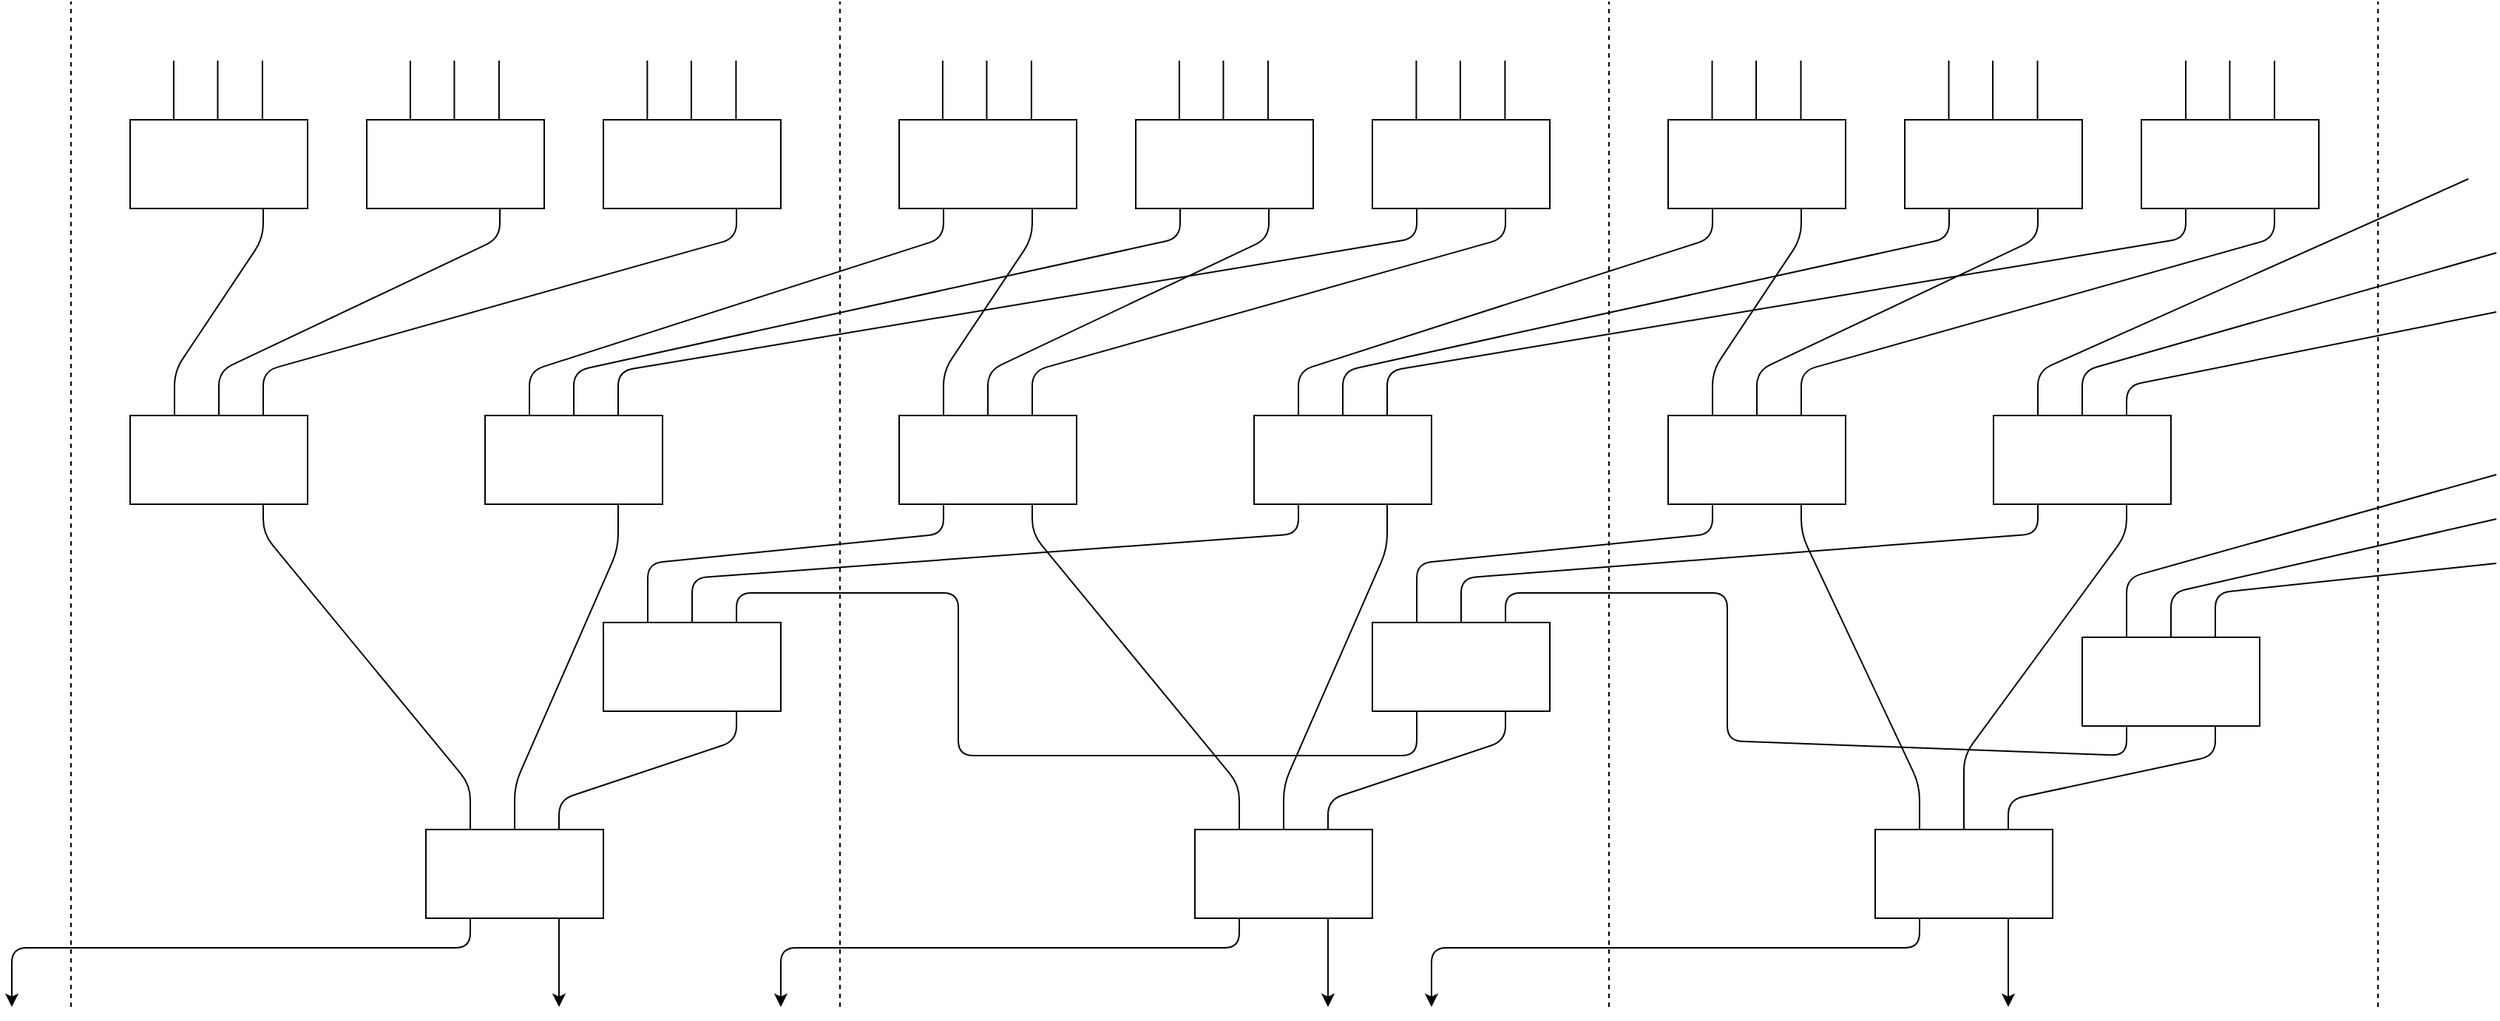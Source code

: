 <mxfile version="12.9.14" type="github"><diagram id="b7eLqLj3EvKyhnpj8nZf" name="Page-1"><mxGraphModel dx="3122" dy="728" grid="1" gridSize="10" guides="1" tooltips="1" connect="1" arrows="1" fold="1" page="1" pageScale="1" pageWidth="850" pageHeight="1100" math="0" shadow="0"><root><mxCell id="0"/><mxCell id="1" parent="0"/><mxCell id="1DGMJrVgc7je8S7qsRIU-1" value="" style="rounded=0;whiteSpace=wrap;html=1;" vertex="1" parent="1"><mxGeometry x="560" y="280" width="120" height="60" as="geometry"/></mxCell><mxCell id="1DGMJrVgc7je8S7qsRIU-2" value="" style="rounded=0;whiteSpace=wrap;html=1;" vertex="1" parent="1"><mxGeometry x="400" y="280" width="120" height="60" as="geometry"/></mxCell><mxCell id="1DGMJrVgc7je8S7qsRIU-3" value="" style="rounded=0;whiteSpace=wrap;html=1;" vertex="1" parent="1"><mxGeometry x="240" y="280" width="120" height="60" as="geometry"/></mxCell><mxCell id="1DGMJrVgc7je8S7qsRIU-4" value="" style="endArrow=none;dashed=1;html=1;" edge="1" parent="1"><mxGeometry width="50" height="50" relative="1" as="geometry"><mxPoint x="200" y="880" as="sourcePoint"/><mxPoint x="200" y="200" as="targetPoint"/></mxGeometry></mxCell><mxCell id="1DGMJrVgc7je8S7qsRIU-8" value="" style="rounded=0;whiteSpace=wrap;html=1;" vertex="1" parent="1"><mxGeometry x="40" y="280" width="120" height="60" as="geometry"/></mxCell><mxCell id="1DGMJrVgc7je8S7qsRIU-9" value="" style="rounded=0;whiteSpace=wrap;html=1;" vertex="1" parent="1"><mxGeometry x="-120" y="280" width="120" height="60" as="geometry"/></mxCell><mxCell id="1DGMJrVgc7je8S7qsRIU-10" value="" style="rounded=0;whiteSpace=wrap;html=1;" vertex="1" parent="1"><mxGeometry x="-280" y="280" width="120" height="60" as="geometry"/></mxCell><mxCell id="1DGMJrVgc7je8S7qsRIU-11" value="" style="endArrow=none;dashed=1;html=1;" edge="1" parent="1"><mxGeometry width="50" height="50" relative="1" as="geometry"><mxPoint x="-320" y="880" as="sourcePoint"/><mxPoint x="-320" y="200" as="targetPoint"/></mxGeometry></mxCell><mxCell id="1DGMJrVgc7je8S7qsRIU-12" value="" style="rounded=0;whiteSpace=wrap;html=1;" vertex="1" parent="1"><mxGeometry x="-480" y="280" width="120" height="60" as="geometry"/></mxCell><mxCell id="1DGMJrVgc7je8S7qsRIU-13" value="" style="rounded=0;whiteSpace=wrap;html=1;" vertex="1" parent="1"><mxGeometry x="-640" y="280" width="120" height="60" as="geometry"/></mxCell><mxCell id="1DGMJrVgc7je8S7qsRIU-14" value="" style="rounded=0;whiteSpace=wrap;html=1;" vertex="1" parent="1"><mxGeometry x="-800" y="280" width="120" height="60" as="geometry"/></mxCell><mxCell id="1DGMJrVgc7je8S7qsRIU-15" value="" style="endArrow=none;html=1;exitX=0.75;exitY=0;exitDx=0;exitDy=0;" edge="1" parent="1" source="1DGMJrVgc7je8S7qsRIU-1"><mxGeometry width="50" height="50" relative="1" as="geometry"><mxPoint x="660" y="270" as="sourcePoint"/><mxPoint x="650" y="240" as="targetPoint"/></mxGeometry></mxCell><mxCell id="1DGMJrVgc7je8S7qsRIU-16" value="" style="endArrow=none;html=1;exitX=0.75;exitY=0;exitDx=0;exitDy=0;" edge="1" parent="1"><mxGeometry width="50" height="50" relative="1" as="geometry"><mxPoint x="619.76" y="280" as="sourcePoint"/><mxPoint x="619.76" y="240" as="targetPoint"/></mxGeometry></mxCell><mxCell id="1DGMJrVgc7je8S7qsRIU-17" value="" style="endArrow=none;html=1;exitX=0.75;exitY=0;exitDx=0;exitDy=0;" edge="1" parent="1"><mxGeometry width="50" height="50" relative="1" as="geometry"><mxPoint x="590.0" y="280" as="sourcePoint"/><mxPoint x="590.0" y="240" as="targetPoint"/></mxGeometry></mxCell><mxCell id="1DGMJrVgc7je8S7qsRIU-18" value="" style="endArrow=none;html=1;exitX=0.75;exitY=0;exitDx=0;exitDy=0;" edge="1" parent="1"><mxGeometry width="50" height="50" relative="1" as="geometry"><mxPoint x="489.76" y="280" as="sourcePoint"/><mxPoint x="489.76" y="240" as="targetPoint"/></mxGeometry></mxCell><mxCell id="1DGMJrVgc7je8S7qsRIU-19" value="" style="endArrow=none;html=1;exitX=0.75;exitY=0;exitDx=0;exitDy=0;" edge="1" parent="1"><mxGeometry width="50" height="50" relative="1" as="geometry"><mxPoint x="459.52" y="280" as="sourcePoint"/><mxPoint x="459.52" y="240" as="targetPoint"/></mxGeometry></mxCell><mxCell id="1DGMJrVgc7je8S7qsRIU-20" value="" style="endArrow=none;html=1;exitX=0.75;exitY=0;exitDx=0;exitDy=0;" edge="1" parent="1"><mxGeometry width="50" height="50" relative="1" as="geometry"><mxPoint x="429.76" y="280" as="sourcePoint"/><mxPoint x="429.76" y="240" as="targetPoint"/></mxGeometry></mxCell><mxCell id="1DGMJrVgc7je8S7qsRIU-21" value="" style="endArrow=none;html=1;exitX=0.75;exitY=0;exitDx=0;exitDy=0;" edge="1" parent="1"><mxGeometry width="50" height="50" relative="1" as="geometry"><mxPoint x="329.76" y="280" as="sourcePoint"/><mxPoint x="329.76" y="240" as="targetPoint"/></mxGeometry></mxCell><mxCell id="1DGMJrVgc7je8S7qsRIU-22" value="" style="endArrow=none;html=1;exitX=0.75;exitY=0;exitDx=0;exitDy=0;" edge="1" parent="1"><mxGeometry width="50" height="50" relative="1" as="geometry"><mxPoint x="299.52" y="280" as="sourcePoint"/><mxPoint x="299.52" y="240" as="targetPoint"/></mxGeometry></mxCell><mxCell id="1DGMJrVgc7je8S7qsRIU-23" value="" style="endArrow=none;html=1;exitX=0.75;exitY=0;exitDx=0;exitDy=0;" edge="1" parent="1"><mxGeometry width="50" height="50" relative="1" as="geometry"><mxPoint x="269.76" y="280" as="sourcePoint"/><mxPoint x="269.76" y="240" as="targetPoint"/></mxGeometry></mxCell><mxCell id="1DGMJrVgc7je8S7qsRIU-24" value="" style="endArrow=none;html=1;exitX=0.75;exitY=0;exitDx=0;exitDy=0;" edge="1" parent="1"><mxGeometry width="50" height="50" relative="1" as="geometry"><mxPoint x="129.7" y="280.0" as="sourcePoint"/><mxPoint x="129.7" y="240" as="targetPoint"/></mxGeometry></mxCell><mxCell id="1DGMJrVgc7je8S7qsRIU-25" value="" style="endArrow=none;html=1;exitX=0.75;exitY=0;exitDx=0;exitDy=0;" edge="1" parent="1"><mxGeometry width="50" height="50" relative="1" as="geometry"><mxPoint x="99.46" y="280.0" as="sourcePoint"/><mxPoint x="99.46" y="240" as="targetPoint"/></mxGeometry></mxCell><mxCell id="1DGMJrVgc7je8S7qsRIU-26" value="" style="endArrow=none;html=1;exitX=0.75;exitY=0;exitDx=0;exitDy=0;" edge="1" parent="1"><mxGeometry width="50" height="50" relative="1" as="geometry"><mxPoint x="69.7" y="280.0" as="sourcePoint"/><mxPoint x="69.7" y="240" as="targetPoint"/></mxGeometry></mxCell><mxCell id="1DGMJrVgc7je8S7qsRIU-27" value="" style="endArrow=none;html=1;exitX=0.75;exitY=0;exitDx=0;exitDy=0;" edge="1" parent="1"><mxGeometry width="50" height="50" relative="1" as="geometry"><mxPoint x="-30.54" y="280.0" as="sourcePoint"/><mxPoint x="-30.54" y="240" as="targetPoint"/></mxGeometry></mxCell><mxCell id="1DGMJrVgc7je8S7qsRIU-28" value="" style="endArrow=none;html=1;exitX=0.75;exitY=0;exitDx=0;exitDy=0;" edge="1" parent="1"><mxGeometry width="50" height="50" relative="1" as="geometry"><mxPoint x="-60.78" y="280.0" as="sourcePoint"/><mxPoint x="-60.78" y="240" as="targetPoint"/></mxGeometry></mxCell><mxCell id="1DGMJrVgc7je8S7qsRIU-29" value="" style="endArrow=none;html=1;exitX=0.75;exitY=0;exitDx=0;exitDy=0;" edge="1" parent="1"><mxGeometry width="50" height="50" relative="1" as="geometry"><mxPoint x="-90.54" y="280.0" as="sourcePoint"/><mxPoint x="-90.54" y="240" as="targetPoint"/></mxGeometry></mxCell><mxCell id="1DGMJrVgc7je8S7qsRIU-30" value="" style="endArrow=none;html=1;exitX=0.75;exitY=0;exitDx=0;exitDy=0;" edge="1" parent="1"><mxGeometry width="50" height="50" relative="1" as="geometry"><mxPoint x="-190.54" y="280.0" as="sourcePoint"/><mxPoint x="-190.54" y="240" as="targetPoint"/></mxGeometry></mxCell><mxCell id="1DGMJrVgc7je8S7qsRIU-31" value="" style="endArrow=none;html=1;exitX=0.75;exitY=0;exitDx=0;exitDy=0;" edge="1" parent="1"><mxGeometry width="50" height="50" relative="1" as="geometry"><mxPoint x="-220.78" y="280.0" as="sourcePoint"/><mxPoint x="-220.78" y="240" as="targetPoint"/></mxGeometry></mxCell><mxCell id="1DGMJrVgc7je8S7qsRIU-32" value="" style="endArrow=none;html=1;exitX=0.75;exitY=0;exitDx=0;exitDy=0;" edge="1" parent="1"><mxGeometry width="50" height="50" relative="1" as="geometry"><mxPoint x="-250.54" y="280.0" as="sourcePoint"/><mxPoint x="-250.54" y="240" as="targetPoint"/></mxGeometry></mxCell><mxCell id="1DGMJrVgc7je8S7qsRIU-33" value="" style="endArrow=none;html=1;exitX=0.75;exitY=0;exitDx=0;exitDy=0;" edge="1" parent="1"><mxGeometry width="50" height="50" relative="1" as="geometry"><mxPoint x="-390.3" y="280.0" as="sourcePoint"/><mxPoint x="-390.3" y="240" as="targetPoint"/></mxGeometry></mxCell><mxCell id="1DGMJrVgc7je8S7qsRIU-34" value="" style="endArrow=none;html=1;exitX=0.75;exitY=0;exitDx=0;exitDy=0;" edge="1" parent="1"><mxGeometry width="50" height="50" relative="1" as="geometry"><mxPoint x="-420.54" y="280.0" as="sourcePoint"/><mxPoint x="-420.54" y="240" as="targetPoint"/></mxGeometry></mxCell><mxCell id="1DGMJrVgc7je8S7qsRIU-35" value="" style="endArrow=none;html=1;exitX=0.75;exitY=0;exitDx=0;exitDy=0;" edge="1" parent="1"><mxGeometry width="50" height="50" relative="1" as="geometry"><mxPoint x="-450.3" y="280.0" as="sourcePoint"/><mxPoint x="-450.3" y="240" as="targetPoint"/></mxGeometry></mxCell><mxCell id="1DGMJrVgc7je8S7qsRIU-36" value="" style="endArrow=none;html=1;exitX=0.75;exitY=0;exitDx=0;exitDy=0;" edge="1" parent="1"><mxGeometry width="50" height="50" relative="1" as="geometry"><mxPoint x="-550.54" y="280.0" as="sourcePoint"/><mxPoint x="-550.54" y="240" as="targetPoint"/></mxGeometry></mxCell><mxCell id="1DGMJrVgc7je8S7qsRIU-37" value="" style="endArrow=none;html=1;exitX=0.75;exitY=0;exitDx=0;exitDy=0;" edge="1" parent="1"><mxGeometry width="50" height="50" relative="1" as="geometry"><mxPoint x="-580.78" y="280.0" as="sourcePoint"/><mxPoint x="-580.78" y="240" as="targetPoint"/></mxGeometry></mxCell><mxCell id="1DGMJrVgc7je8S7qsRIU-38" value="" style="endArrow=none;html=1;exitX=0.75;exitY=0;exitDx=0;exitDy=0;" edge="1" parent="1"><mxGeometry width="50" height="50" relative="1" as="geometry"><mxPoint x="-610.54" y="280.0" as="sourcePoint"/><mxPoint x="-610.54" y="240" as="targetPoint"/></mxGeometry></mxCell><mxCell id="1DGMJrVgc7je8S7qsRIU-39" value="" style="endArrow=none;html=1;exitX=0.75;exitY=0;exitDx=0;exitDy=0;" edge="1" parent="1"><mxGeometry width="50" height="50" relative="1" as="geometry"><mxPoint x="-710.54" y="280.0" as="sourcePoint"/><mxPoint x="-710.54" y="240" as="targetPoint"/></mxGeometry></mxCell><mxCell id="1DGMJrVgc7je8S7qsRIU-40" value="" style="endArrow=none;html=1;exitX=0.75;exitY=0;exitDx=0;exitDy=0;" edge="1" parent="1"><mxGeometry width="50" height="50" relative="1" as="geometry"><mxPoint x="-740.78" y="280.0" as="sourcePoint"/><mxPoint x="-740.78" y="240" as="targetPoint"/></mxGeometry></mxCell><mxCell id="1DGMJrVgc7je8S7qsRIU-41" value="" style="endArrow=none;html=1;exitX=0.75;exitY=0;exitDx=0;exitDy=0;" edge="1" parent="1"><mxGeometry width="50" height="50" relative="1" as="geometry"><mxPoint x="-770.54" y="280.0" as="sourcePoint"/><mxPoint x="-770.54" y="240" as="targetPoint"/></mxGeometry></mxCell><mxCell id="1DGMJrVgc7je8S7qsRIU-42" value="" style="rounded=0;whiteSpace=wrap;html=1;" vertex="1" parent="1"><mxGeometry x="40" y="620" width="120" height="60" as="geometry"/></mxCell><mxCell id="1DGMJrVgc7je8S7qsRIU-43" value="" style="rounded=0;whiteSpace=wrap;html=1;" vertex="1" parent="1"><mxGeometry x="-40" y="480" width="120" height="60" as="geometry"/></mxCell><mxCell id="1DGMJrVgc7je8S7qsRIU-44" value="" style="rounded=0;whiteSpace=wrap;html=1;" vertex="1" parent="1"><mxGeometry x="-280" y="480" width="120" height="60" as="geometry"/></mxCell><mxCell id="1DGMJrVgc7je8S7qsRIU-45" value="" style="endArrow=none;html=1;entryX=0.75;entryY=1;entryDx=0;entryDy=0;exitX=0.75;exitY=0;exitDx=0;exitDy=0;comic=0;shadow=0;strokeColor=#000000;" edge="1" parent="1" source="1DGMJrVgc7je8S7qsRIU-44" target="1DGMJrVgc7je8S7qsRIU-8"><mxGeometry width="50" height="50" relative="1" as="geometry"><mxPoint x="90" y="410" as="sourcePoint"/><mxPoint x="140" y="360" as="targetPoint"/><Array as="points"><mxPoint x="-190" y="450"/><mxPoint x="130" y="360"/></Array></mxGeometry></mxCell><mxCell id="1DGMJrVgc7je8S7qsRIU-46" value="" style="endArrow=none;html=1;entryX=0.75;entryY=1;entryDx=0;entryDy=0;exitX=0.5;exitY=0;exitDx=0;exitDy=0;comic=0;shadow=0;strokeColor=#000000;" edge="1" parent="1" source="1DGMJrVgc7je8S7qsRIU-44" target="1DGMJrVgc7je8S7qsRIU-9"><mxGeometry width="50" height="50" relative="1" as="geometry"><mxPoint x="-120" y="420" as="sourcePoint"/><mxPoint x="-70" y="370" as="targetPoint"/><Array as="points"><mxPoint x="-220" y="450"/><mxPoint x="-30" y="360"/></Array></mxGeometry></mxCell><mxCell id="1DGMJrVgc7je8S7qsRIU-47" value="" style="endArrow=none;html=1;entryX=0.75;entryY=1;entryDx=0;entryDy=0;exitX=0.25;exitY=0;exitDx=0;exitDy=0;comic=0;shadow=0;strokeColor=#000000;" edge="1" parent="1" source="1DGMJrVgc7je8S7qsRIU-44" target="1DGMJrVgc7je8S7qsRIU-10"><mxGeometry width="50" height="50" relative="1" as="geometry"><mxPoint x="-250" y="480" as="sourcePoint"/><mxPoint x="-200" y="430" as="targetPoint"/><Array as="points"><mxPoint x="-250" y="450"/><mxPoint x="-190" y="360"/></Array></mxGeometry></mxCell><mxCell id="1DGMJrVgc7je8S7qsRIU-49" value="" style="endArrow=none;html=1;shadow=0;strokeColor=#000000;exitX=0.25;exitY=0;exitDx=0;exitDy=0;entryX=0.25;entryY=1;entryDx=0;entryDy=0;" edge="1" parent="1" source="1DGMJrVgc7je8S7qsRIU-43" target="1DGMJrVgc7je8S7qsRIU-3"><mxGeometry width="50" height="50" relative="1" as="geometry"><mxPoint x="340" y="510" as="sourcePoint"/><mxPoint x="390" y="460" as="targetPoint"/><Array as="points"><mxPoint x="-10" y="450"/><mxPoint x="270" y="360"/></Array></mxGeometry></mxCell><mxCell id="1DGMJrVgc7je8S7qsRIU-50" value="" style="endArrow=none;html=1;shadow=0;strokeColor=#000000;entryX=0.25;entryY=1;entryDx=0;entryDy=0;exitX=0.5;exitY=0;exitDx=0;exitDy=0;" edge="1" parent="1" source="1DGMJrVgc7je8S7qsRIU-43" target="1DGMJrVgc7je8S7qsRIU-2"><mxGeometry width="50" height="50" relative="1" as="geometry"><mxPoint x="350" y="520" as="sourcePoint"/><mxPoint x="400" y="470" as="targetPoint"/><Array as="points"><mxPoint x="20" y="450"/><mxPoint x="430" y="360"/></Array></mxGeometry></mxCell><mxCell id="1DGMJrVgc7je8S7qsRIU-51" value="" style="endArrow=none;html=1;shadow=0;strokeColor=#000000;entryX=0.25;entryY=1;entryDx=0;entryDy=0;exitX=0.75;exitY=0;exitDx=0;exitDy=0;" edge="1" parent="1" source="1DGMJrVgc7je8S7qsRIU-43" target="1DGMJrVgc7je8S7qsRIU-1"><mxGeometry width="50" height="50" relative="1" as="geometry"><mxPoint x="360" y="530" as="sourcePoint"/><mxPoint x="410" y="480" as="targetPoint"/><Array as="points"><mxPoint x="50" y="450"/><mxPoint x="590" y="360"/></Array></mxGeometry></mxCell><mxCell id="1DGMJrVgc7je8S7qsRIU-52" value="" style="rounded=0;whiteSpace=wrap;html=1;" vertex="1" parent="1"><mxGeometry x="520" y="630" width="120" height="60" as="geometry"/></mxCell><mxCell id="1DGMJrVgc7je8S7qsRIU-53" value="" style="rounded=0;whiteSpace=wrap;html=1;" vertex="1" parent="1"><mxGeometry x="460" y="480" width="120" height="60" as="geometry"/></mxCell><mxCell id="1DGMJrVgc7je8S7qsRIU-54" value="" style="rounded=0;whiteSpace=wrap;html=1;" vertex="1" parent="1"><mxGeometry x="240" y="480" width="120" height="60" as="geometry"/></mxCell><mxCell id="1DGMJrVgc7je8S7qsRIU-55" value="" style="endArrow=none;html=1;shadow=0;strokeColor=#000000;exitX=0.5;exitY=0;exitDx=0;exitDy=0;entryX=0.25;entryY=1;entryDx=0;entryDy=0;" edge="1" parent="1" source="1DGMJrVgc7je8S7qsRIU-42" target="1DGMJrVgc7je8S7qsRIU-53"><mxGeometry width="50" height="50" relative="1" as="geometry"><mxPoint x="370" y="600" as="sourcePoint"/><mxPoint x="280" y="510" as="targetPoint"/><Array as="points"><mxPoint x="100" y="590"/><mxPoint x="490" y="560"/></Array></mxGeometry></mxCell><mxCell id="1DGMJrVgc7je8S7qsRIU-56" value="" style="endArrow=none;html=1;shadow=0;strokeColor=#000000;exitX=0.75;exitY=0;exitDx=0;exitDy=0;entryX=0.25;entryY=1;entryDx=0;entryDy=0;" edge="1" parent="1" source="1DGMJrVgc7je8S7qsRIU-42" target="1DGMJrVgc7je8S7qsRIU-52"><mxGeometry width="50" height="50" relative="1" as="geometry"><mxPoint x="360" y="660" as="sourcePoint"/><mxPoint x="330" y="560" as="targetPoint"/><Array as="points"><mxPoint x="130" y="600"/><mxPoint x="280" y="600"/><mxPoint x="280" y="700"/><mxPoint x="550" y="710"/></Array></mxGeometry></mxCell><mxCell id="1DGMJrVgc7je8S7qsRIU-57" value="" style="endArrow=none;html=1;shadow=0;strokeColor=#000000;exitX=0.25;exitY=0;exitDx=0;exitDy=0;entryX=0.25;entryY=1;entryDx=0;entryDy=0;" edge="1" parent="1" source="1DGMJrVgc7je8S7qsRIU-42" target="1DGMJrVgc7je8S7qsRIU-54"><mxGeometry width="50" height="50" relative="1" as="geometry"><mxPoint x="110" y="600" as="sourcePoint"/><mxPoint x="240" y="490" as="targetPoint"/><Array as="points"><mxPoint x="70" y="580"/><mxPoint x="270" y="560"/></Array></mxGeometry></mxCell><mxCell id="1DGMJrVgc7je8S7qsRIU-58" value="" style="rounded=0;whiteSpace=wrap;html=1;" vertex="1" parent="1"><mxGeometry x="-80" y="760" width="120" height="60" as="geometry"/></mxCell><mxCell id="1DGMJrVgc7je8S7qsRIU-59" value="" style="endArrow=none;html=1;shadow=0;strokeColor=#000000;entryX=0.75;entryY=1;entryDx=0;entryDy=0;exitX=0.25;exitY=0;exitDx=0;exitDy=0;" edge="1" parent="1" source="1DGMJrVgc7je8S7qsRIU-58" target="1DGMJrVgc7je8S7qsRIU-44"><mxGeometry width="50" height="50" relative="1" as="geometry"><mxPoint x="-240" y="700" as="sourcePoint"/><mxPoint x="-190" y="650" as="targetPoint"/><Array as="points"><mxPoint x="-50" y="730"/><mxPoint x="-190" y="560"/></Array></mxGeometry></mxCell><mxCell id="1DGMJrVgc7je8S7qsRIU-60" value="" style="endArrow=none;html=1;shadow=0;strokeColor=#000000;exitX=0.5;exitY=0;exitDx=0;exitDy=0;entryX=0.75;entryY=1;entryDx=0;entryDy=0;" edge="1" parent="1" source="1DGMJrVgc7je8S7qsRIU-58" target="1DGMJrVgc7je8S7qsRIU-43"><mxGeometry width="50" height="50" relative="1" as="geometry"><mxPoint x="-100" y="700" as="sourcePoint"/><mxPoint x="-50" y="650" as="targetPoint"/><Array as="points"><mxPoint x="-20" y="730"/><mxPoint x="50" y="570"/></Array></mxGeometry></mxCell><mxCell id="1DGMJrVgc7je8S7qsRIU-61" value="" style="endArrow=none;html=1;shadow=0;strokeColor=#000000;exitX=0.75;exitY=0;exitDx=0;exitDy=0;entryX=0.75;entryY=1;entryDx=0;entryDy=0;" edge="1" parent="1" source="1DGMJrVgc7je8S7qsRIU-58" target="1DGMJrVgc7je8S7qsRIU-42"><mxGeometry width="50" height="50" relative="1" as="geometry"><mxPoint x="20" y="750" as="sourcePoint"/><mxPoint x="70" y="700" as="targetPoint"/><Array as="points"><mxPoint x="10" y="740"/><mxPoint x="130" y="700"/></Array></mxGeometry></mxCell><mxCell id="1DGMJrVgc7je8S7qsRIU-62" value="" style="rounded=0;whiteSpace=wrap;html=1;" vertex="1" parent="1"><mxGeometry x="380" y="760" width="120" height="60" as="geometry"/></mxCell><mxCell id="1DGMJrVgc7je8S7qsRIU-64" value="" style="endArrow=none;html=1;shadow=0;strokeColor=#000000;entryX=0.75;entryY=1;entryDx=0;entryDy=0;exitX=0.75;exitY=0;exitDx=0;exitDy=0;" edge="1" parent="1" source="1DGMJrVgc7je8S7qsRIU-62" target="1DGMJrVgc7je8S7qsRIU-52"><mxGeometry width="50" height="50" relative="1" as="geometry"><mxPoint x="530" y="770" as="sourcePoint"/><mxPoint x="580" y="720" as="targetPoint"/><Array as="points"><mxPoint x="470" y="740"/><mxPoint x="610" y="710"/></Array></mxGeometry></mxCell><mxCell id="1DGMJrVgc7je8S7qsRIU-65" value="" style="endArrow=none;html=1;shadow=0;strokeColor=#000000;exitX=0.5;exitY=0;exitDx=0;exitDy=0;entryX=0.75;entryY=1;entryDx=0;entryDy=0;" edge="1" parent="1" source="1DGMJrVgc7je8S7qsRIU-62" target="1DGMJrVgc7je8S7qsRIU-53"><mxGeometry width="50" height="50" relative="1" as="geometry"><mxPoint x="430" y="740" as="sourcePoint"/><mxPoint x="480" y="690" as="targetPoint"/><Array as="points"><mxPoint x="440" y="710"/><mxPoint x="550" y="560"/></Array></mxGeometry></mxCell><mxCell id="1DGMJrVgc7je8S7qsRIU-66" value="" style="endArrow=none;html=1;shadow=0;strokeColor=#000000;entryX=0.75;entryY=1;entryDx=0;entryDy=0;exitX=0.25;exitY=0;exitDx=0;exitDy=0;" edge="1" parent="1" source="1DGMJrVgc7je8S7qsRIU-62" target="1DGMJrVgc7je8S7qsRIU-54"><mxGeometry width="50" height="50" relative="1" as="geometry"><mxPoint x="270" y="720" as="sourcePoint"/><mxPoint x="320" y="670" as="targetPoint"/><Array as="points"><mxPoint x="410" y="730"/><mxPoint x="330" y="560"/></Array></mxGeometry></mxCell><mxCell id="1DGMJrVgc7je8S7qsRIU-72" value="" style="endArrow=classic;html=1;shadow=0;strokeColor=#000000;exitX=0.75;exitY=1;exitDx=0;exitDy=0;" edge="1" parent="1" source="1DGMJrVgc7je8S7qsRIU-62"><mxGeometry width="50" height="50" relative="1" as="geometry"><mxPoint x="500" y="900" as="sourcePoint"/><mxPoint x="470" y="880" as="targetPoint"/></mxGeometry></mxCell><mxCell id="1DGMJrVgc7je8S7qsRIU-73" value="" style="endArrow=classic;html=1;shadow=0;strokeColor=#000000;exitX=0.25;exitY=1;exitDx=0;exitDy=0;" edge="1" parent="1" source="1DGMJrVgc7je8S7qsRIU-62"><mxGeometry width="50" height="50" relative="1" as="geometry"><mxPoint x="280" y="950" as="sourcePoint"/><mxPoint x="80" y="880" as="targetPoint"/><Array as="points"><mxPoint x="410" y="840"/><mxPoint x="80" y="840"/></Array></mxGeometry></mxCell><mxCell id="1DGMJrVgc7je8S7qsRIU-74" value="" style="endArrow=classic;html=1;shadow=0;strokeColor=#000000;exitX=0.75;exitY=1;exitDx=0;exitDy=0;" edge="1" parent="1" source="1DGMJrVgc7je8S7qsRIU-58"><mxGeometry width="50" height="50" relative="1" as="geometry"><mxPoint x="50" y="950" as="sourcePoint"/><mxPoint x="10" y="880" as="targetPoint"/></mxGeometry></mxCell><mxCell id="1DGMJrVgc7je8S7qsRIU-76" value="" style="endArrow=classic;html=1;shadow=0;strokeColor=#000000;exitX=0.25;exitY=1;exitDx=0;exitDy=0;" edge="1" parent="1" source="1DGMJrVgc7je8S7qsRIU-58"><mxGeometry width="50" height="50" relative="1" as="geometry"><mxPoint x="-390" y="930" as="sourcePoint"/><mxPoint x="-360" y="880" as="targetPoint"/><Array as="points"><mxPoint x="-50" y="840"/><mxPoint x="-360" y="840"/></Array></mxGeometry></mxCell><mxCell id="1DGMJrVgc7je8S7qsRIU-78" value="" style="rounded=0;whiteSpace=wrap;html=1;" vertex="1" parent="1"><mxGeometry x="-480" y="620" width="120" height="60" as="geometry"/></mxCell><mxCell id="1DGMJrVgc7je8S7qsRIU-79" value="" style="rounded=0;whiteSpace=wrap;html=1;" vertex="1" parent="1"><mxGeometry x="-560" y="480" width="120" height="60" as="geometry"/></mxCell><mxCell id="1DGMJrVgc7je8S7qsRIU-80" value="" style="rounded=0;whiteSpace=wrap;html=1;" vertex="1" parent="1"><mxGeometry x="-800" y="480" width="120" height="60" as="geometry"/></mxCell><mxCell id="1DGMJrVgc7je8S7qsRIU-81" value="" style="rounded=0;whiteSpace=wrap;html=1;" vertex="1" parent="1"><mxGeometry x="-600" y="760" width="120" height="60" as="geometry"/></mxCell><mxCell id="1DGMJrVgc7je8S7qsRIU-82" value="" style="endArrow=none;html=1;shadow=0;strokeColor=#000000;entryX=0.75;entryY=1;entryDx=0;entryDy=0;exitX=0.25;exitY=0;exitDx=0;exitDy=0;" edge="1" source="1DGMJrVgc7je8S7qsRIU-81" target="1DGMJrVgc7je8S7qsRIU-80" parent="1"><mxGeometry width="50" height="50" relative="1" as="geometry"><mxPoint x="-760" y="700" as="sourcePoint"/><mxPoint x="-710" y="650" as="targetPoint"/><Array as="points"><mxPoint x="-570" y="730"/><mxPoint x="-710" y="560"/></Array></mxGeometry></mxCell><mxCell id="1DGMJrVgc7je8S7qsRIU-83" value="" style="endArrow=none;html=1;shadow=0;strokeColor=#000000;exitX=0.5;exitY=0;exitDx=0;exitDy=0;entryX=0.75;entryY=1;entryDx=0;entryDy=0;" edge="1" source="1DGMJrVgc7je8S7qsRIU-81" target="1DGMJrVgc7je8S7qsRIU-79" parent="1"><mxGeometry width="50" height="50" relative="1" as="geometry"><mxPoint x="-620" y="700" as="sourcePoint"/><mxPoint x="-570" y="650" as="targetPoint"/><Array as="points"><mxPoint x="-540" y="730"/><mxPoint x="-470" y="570"/></Array></mxGeometry></mxCell><mxCell id="1DGMJrVgc7je8S7qsRIU-84" value="" style="endArrow=none;html=1;shadow=0;strokeColor=#000000;exitX=0.75;exitY=0;exitDx=0;exitDy=0;entryX=0.75;entryY=1;entryDx=0;entryDy=0;" edge="1" source="1DGMJrVgc7je8S7qsRIU-81" target="1DGMJrVgc7je8S7qsRIU-78" parent="1"><mxGeometry width="50" height="50" relative="1" as="geometry"><mxPoint x="-500" y="750" as="sourcePoint"/><mxPoint x="-450" y="700" as="targetPoint"/><Array as="points"><mxPoint x="-510" y="740"/><mxPoint x="-390" y="700"/></Array></mxGeometry></mxCell><mxCell id="1DGMJrVgc7je8S7qsRIU-91" value="" style="endArrow=none;html=1;entryX=0.75;entryY=1;entryDx=0;entryDy=0;exitX=0.75;exitY=0;exitDx=0;exitDy=0;comic=0;shadow=0;strokeColor=#000000;" edge="1" parent="1"><mxGeometry width="50" height="50" relative="1" as="geometry"><mxPoint x="-710" y="480" as="sourcePoint"/><mxPoint x="-390" y="340" as="targetPoint"/><Array as="points"><mxPoint x="-710" y="450"/><mxPoint x="-390" y="360"/></Array></mxGeometry></mxCell><mxCell id="1DGMJrVgc7je8S7qsRIU-92" value="" style="endArrow=none;html=1;entryX=0.75;entryY=1;entryDx=0;entryDy=0;exitX=0.5;exitY=0;exitDx=0;exitDy=0;comic=0;shadow=0;strokeColor=#000000;" edge="1" parent="1"><mxGeometry width="50" height="50" relative="1" as="geometry"><mxPoint x="-740" y="480" as="sourcePoint"/><mxPoint x="-550" y="340" as="targetPoint"/><Array as="points"><mxPoint x="-740" y="450"/><mxPoint x="-550" y="360"/></Array></mxGeometry></mxCell><mxCell id="1DGMJrVgc7je8S7qsRIU-93" value="" style="endArrow=none;html=1;entryX=0.75;entryY=1;entryDx=0;entryDy=0;exitX=0.25;exitY=0;exitDx=0;exitDy=0;comic=0;shadow=0;strokeColor=#000000;" edge="1" parent="1"><mxGeometry width="50" height="50" relative="1" as="geometry"><mxPoint x="-770" y="480" as="sourcePoint"/><mxPoint x="-710" y="340" as="targetPoint"/><Array as="points"><mxPoint x="-770" y="450"/><mxPoint x="-710" y="360"/></Array></mxGeometry></mxCell><mxCell id="1DGMJrVgc7je8S7qsRIU-94" value="" style="endArrow=none;html=1;shadow=0;strokeColor=#000000;exitX=0.25;exitY=0;exitDx=0;exitDy=0;entryX=0.25;entryY=1;entryDx=0;entryDy=0;" edge="1" parent="1"><mxGeometry width="50" height="50" relative="1" as="geometry"><mxPoint x="-530" y="480" as="sourcePoint"/><mxPoint x="-250" y="340" as="targetPoint"/><Array as="points"><mxPoint x="-530" y="450"/><mxPoint x="-250" y="360"/></Array></mxGeometry></mxCell><mxCell id="1DGMJrVgc7je8S7qsRIU-95" value="" style="endArrow=none;html=1;shadow=0;strokeColor=#000000;entryX=0.25;entryY=1;entryDx=0;entryDy=0;exitX=0.5;exitY=0;exitDx=0;exitDy=0;" edge="1" parent="1"><mxGeometry width="50" height="50" relative="1" as="geometry"><mxPoint x="-500" y="480" as="sourcePoint"/><mxPoint x="-90" y="340" as="targetPoint"/><Array as="points"><mxPoint x="-500" y="450"/><mxPoint x="-90" y="360"/></Array></mxGeometry></mxCell><mxCell id="1DGMJrVgc7je8S7qsRIU-96" value="" style="endArrow=none;html=1;shadow=0;strokeColor=#000000;entryX=0.25;entryY=1;entryDx=0;entryDy=0;exitX=0.75;exitY=0;exitDx=0;exitDy=0;" edge="1" parent="1"><mxGeometry width="50" height="50" relative="1" as="geometry"><mxPoint x="-470" y="480" as="sourcePoint"/><mxPoint x="70" y="340" as="targetPoint"/><Array as="points"><mxPoint x="-470" y="450"/><mxPoint x="70" y="360"/></Array></mxGeometry></mxCell><mxCell id="1DGMJrVgc7je8S7qsRIU-97" value="" style="endArrow=none;html=1;shadow=0;strokeColor=#000000;exitX=0.5;exitY=0;exitDx=0;exitDy=0;entryX=0.25;entryY=1;entryDx=0;entryDy=0;" edge="1" parent="1"><mxGeometry width="50" height="50" relative="1" as="geometry"><mxPoint x="-420" y="620" as="sourcePoint"/><mxPoint x="-10" y="540" as="targetPoint"/><Array as="points"><mxPoint x="-420" y="590"/><mxPoint x="-10" y="560"/></Array></mxGeometry></mxCell><mxCell id="1DGMJrVgc7je8S7qsRIU-98" value="" style="endArrow=none;html=1;shadow=0;strokeColor=#000000;exitX=0.75;exitY=0;exitDx=0;exitDy=0;entryX=0.25;entryY=1;entryDx=0;entryDy=0;" edge="1" parent="1" target="1DGMJrVgc7je8S7qsRIU-42"><mxGeometry width="50" height="50" relative="1" as="geometry"><mxPoint x="-390" y="620" as="sourcePoint"/><mxPoint x="30" y="690" as="targetPoint"/><Array as="points"><mxPoint x="-390" y="600"/><mxPoint x="-240" y="600"/><mxPoint x="-240" y="710"/><mxPoint x="70" y="710"/></Array></mxGeometry></mxCell><mxCell id="1DGMJrVgc7je8S7qsRIU-99" value="" style="endArrow=none;html=1;shadow=0;strokeColor=#000000;exitX=0.25;exitY=0;exitDx=0;exitDy=0;entryX=0.25;entryY=1;entryDx=0;entryDy=0;" edge="1" parent="1"><mxGeometry width="50" height="50" relative="1" as="geometry"><mxPoint x="-450" y="620" as="sourcePoint"/><mxPoint x="-250" y="540" as="targetPoint"/><Array as="points"><mxPoint x="-450" y="580"/><mxPoint x="-250" y="560"/></Array></mxGeometry></mxCell><mxCell id="1DGMJrVgc7je8S7qsRIU-100" value="" style="endArrow=classic;html=1;shadow=0;strokeColor=#000000;exitX=0.75;exitY=1;exitDx=0;exitDy=0;" edge="1" parent="1"><mxGeometry width="50" height="50" relative="1" as="geometry"><mxPoint x="-510" y="820" as="sourcePoint"/><mxPoint x="-510" y="880" as="targetPoint"/></mxGeometry></mxCell><mxCell id="1DGMJrVgc7je8S7qsRIU-101" value="" style="endArrow=none;dashed=1;html=1;" edge="1" parent="1"><mxGeometry width="50" height="50" relative="1" as="geometry"><mxPoint x="-840" y="880" as="sourcePoint"/><mxPoint x="-840" y="200" as="targetPoint"/></mxGeometry></mxCell><mxCell id="1DGMJrVgc7je8S7qsRIU-102" value="" style="endArrow=none;dashed=1;html=1;" edge="1" parent="1"><mxGeometry width="50" height="50" relative="1" as="geometry"><mxPoint x="720" y="880" as="sourcePoint"/><mxPoint x="720" y="200" as="targetPoint"/></mxGeometry></mxCell><mxCell id="1DGMJrVgc7je8S7qsRIU-103" value="" style="endArrow=none;html=1;shadow=0;strokeColor=#000000;exitX=0.5;exitY=0;exitDx=0;exitDy=0;" edge="1" parent="1" source="1DGMJrVgc7je8S7qsRIU-52"><mxGeometry width="50" height="50" relative="1" as="geometry"><mxPoint x="750" y="600" as="sourcePoint"/><mxPoint x="800" y="550" as="targetPoint"/><Array as="points"><mxPoint x="580" y="600"/></Array></mxGeometry></mxCell><mxCell id="1DGMJrVgc7je8S7qsRIU-104" value="" style="endArrow=none;html=1;shadow=0;strokeColor=#000000;exitX=0.75;exitY=0;exitDx=0;exitDy=0;" edge="1" parent="1" source="1DGMJrVgc7je8S7qsRIU-52"><mxGeometry width="50" height="50" relative="1" as="geometry"><mxPoint x="760" y="690" as="sourcePoint"/><mxPoint x="800" y="580" as="targetPoint"/><Array as="points"><mxPoint x="610" y="600"/></Array></mxGeometry></mxCell><mxCell id="1DGMJrVgc7je8S7qsRIU-105" value="" style="endArrow=none;html=1;shadow=0;strokeColor=#000000;exitX=0.25;exitY=0;exitDx=0;exitDy=0;" edge="1" parent="1" source="1DGMJrVgc7je8S7qsRIU-52"><mxGeometry width="50" height="50" relative="1" as="geometry"><mxPoint x="650" y="570" as="sourcePoint"/><mxPoint x="800" y="520" as="targetPoint"/><Array as="points"><mxPoint x="550" y="590"/></Array></mxGeometry></mxCell><mxCell id="1DGMJrVgc7je8S7qsRIU-106" value="" style="endArrow=none;html=1;shadow=0;strokeColor=#000000;exitX=0.75;exitY=0;exitDx=0;exitDy=0;" edge="1" parent="1" source="1DGMJrVgc7je8S7qsRIU-53"><mxGeometry width="50" height="50" relative="1" as="geometry"><mxPoint x="640" y="480" as="sourcePoint"/><mxPoint x="800" y="410" as="targetPoint"/><Array as="points"><mxPoint x="550" y="460"/></Array></mxGeometry></mxCell><mxCell id="1DGMJrVgc7je8S7qsRIU-107" value="" style="endArrow=none;html=1;shadow=0;strokeColor=#000000;exitX=0.5;exitY=0;exitDx=0;exitDy=0;" edge="1" parent="1" source="1DGMJrVgc7je8S7qsRIU-53"><mxGeometry width="50" height="50" relative="1" as="geometry"><mxPoint x="630" y="460" as="sourcePoint"/><mxPoint x="800" y="370" as="targetPoint"/><Array as="points"><mxPoint x="520" y="450"/></Array></mxGeometry></mxCell><mxCell id="1DGMJrVgc7je8S7qsRIU-108" value="" style="endArrow=none;html=1;shadow=0;strokeColor=#000000;exitX=0.25;exitY=0;exitDx=0;exitDy=0;" edge="1" parent="1" source="1DGMJrVgc7je8S7qsRIU-53"><mxGeometry width="50" height="50" relative="1" as="geometry"><mxPoint x="500" y="460" as="sourcePoint"/><mxPoint x="781.143" y="320" as="targetPoint"/><Array as="points"><mxPoint x="490" y="450"/></Array></mxGeometry></mxCell><mxCell id="1DGMJrVgc7je8S7qsRIU-109" value="" style="endArrow=none;html=1;entryX=0.75;entryY=1;entryDx=0;entryDy=0;exitX=0.75;exitY=0;exitDx=0;exitDy=0;comic=0;shadow=0;strokeColor=#000000;" edge="1" parent="1"><mxGeometry width="50" height="50" relative="1" as="geometry"><mxPoint x="330" y="480" as="sourcePoint"/><mxPoint x="650" y="340" as="targetPoint"/><Array as="points"><mxPoint x="330" y="450"/><mxPoint x="650" y="360"/></Array></mxGeometry></mxCell><mxCell id="1DGMJrVgc7je8S7qsRIU-110" value="" style="endArrow=none;html=1;entryX=0.75;entryY=1;entryDx=0;entryDy=0;exitX=0.5;exitY=0;exitDx=0;exitDy=0;comic=0;shadow=0;strokeColor=#000000;" edge="1" parent="1"><mxGeometry width="50" height="50" relative="1" as="geometry"><mxPoint x="300" y="480" as="sourcePoint"/><mxPoint x="490" y="340" as="targetPoint"/><Array as="points"><mxPoint x="300" y="450"/><mxPoint x="490" y="360"/></Array></mxGeometry></mxCell><mxCell id="1DGMJrVgc7je8S7qsRIU-111" value="" style="endArrow=none;html=1;entryX=0.75;entryY=1;entryDx=0;entryDy=0;exitX=0.25;exitY=0;exitDx=0;exitDy=0;comic=0;shadow=0;strokeColor=#000000;" edge="1" parent="1"><mxGeometry width="50" height="50" relative="1" as="geometry"><mxPoint x="270" y="480" as="sourcePoint"/><mxPoint x="330" y="340" as="targetPoint"/><Array as="points"><mxPoint x="270" y="450"/><mxPoint x="330" y="360"/></Array></mxGeometry></mxCell><mxCell id="1DGMJrVgc7je8S7qsRIU-112" value="" style="endArrow=classic;html=1;shadow=0;strokeColor=#000000;exitX=0.25;exitY=1;exitDx=0;exitDy=0;" edge="1" parent="1"><mxGeometry width="50" height="50" relative="1" as="geometry"><mxPoint x="-570" y="820" as="sourcePoint"/><mxPoint x="-880" y="880" as="targetPoint"/><Array as="points"><mxPoint x="-570" y="840"/><mxPoint x="-880" y="840"/></Array></mxGeometry></mxCell></root></mxGraphModel></diagram></mxfile>